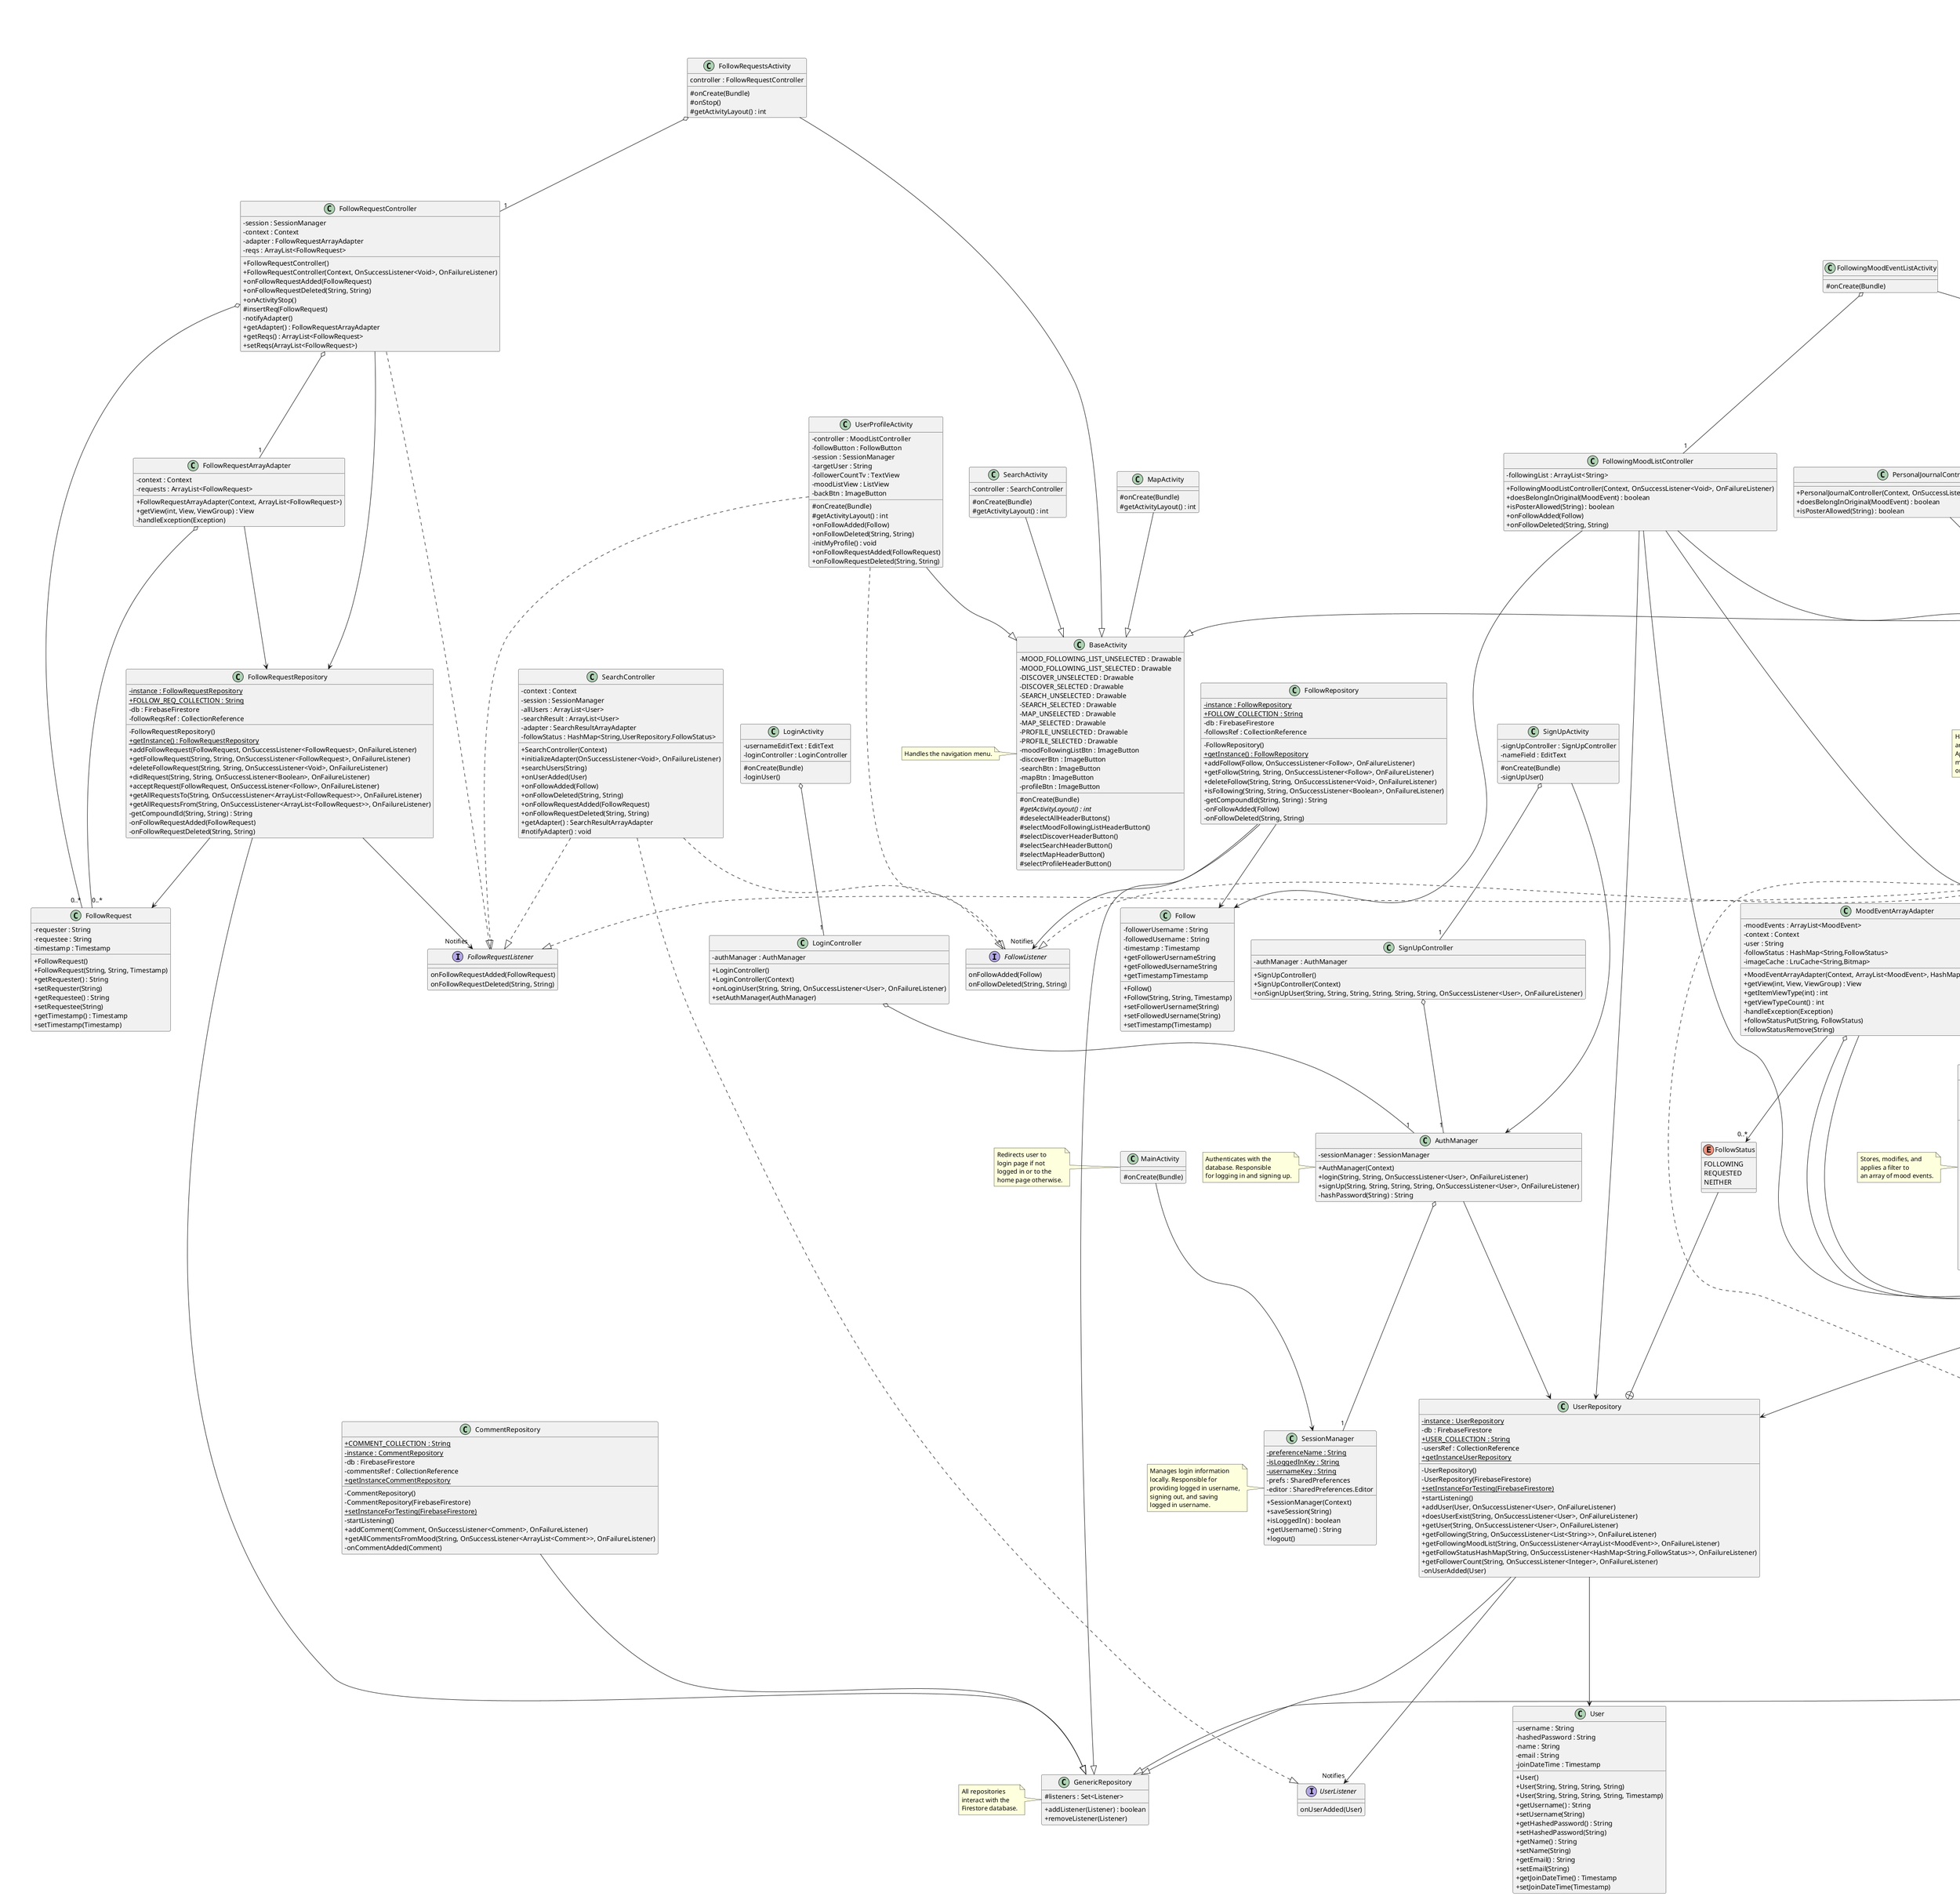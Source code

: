 @startuml
' left to right direction
skinparam classAttributeIconSize 0



' Controllers '

class AddMoodController {
    - loggedInUser : String
    - context : Context
    + AddMoodController()
    + AddMoodController(Context)
    + onSubmitMood(MoodEvent, Uri, OnSuccessListener<MoodEvent>, OnFailureListener)
    - getImageSize(Uri) : long
    + setLoggedInUser(String)
}

' TODO
class CommentController {
    - commenter : String
    - context : Context
    - commentArrayAdapter : CommentArrayAdapter
    - commentsList : ArrayList<Comment>
    - moodEventToComment : MoodEvent
    + CommentController()
    + CommentController(MoodEvent, Context, OnSuccessListener<Void>, OnFailureListener)
    + onCommentAdded(Comment)
    - notifyAdapter()
    + getAdapter() : CommentArrayAdapter
    + addComment(String)
}
CommentController ..|> CommentListener

class DiscoverController {
    + DiscoverController(Context, OnSuccessListener<Void>, OnFailureListener)
    + doesBelongInOriginal(MoodEvent) : boolean
    + isPosterAllowed(String) : boolean
}
DiscoverController --|> MoodListController

class FollowingMoodListController {
    - followingList : ArrayList<String>
    + FollowingMoodListController(Context, OnSuccessListener<Void>, OnFailureListener)
    + doesBelongInOriginal(MoodEvent) : boolean
    + isPosterAllowed(String) : boolean
    + onFollowAdded(Follow)
    + onFollowDeleted(String, String)
}
FollowingMoodListController --|> MoodListController

class FollowRequestController {
    - session : SessionManager
    - context : Context
    - adapter : FollowRequestArrayAdapter
    - reqs : ArrayList<FollowRequest>
    + FollowRequestController()
    + FollowRequestController(Context, OnSuccessListener<Void>, OnFailureListener)
    + onFollowRequestAdded(FollowRequest)
    + onFollowRequestDeleted(String, String)
    + onActivityStop()
    # insertReq(FollowRequest)
    - notifyAdapter()
    + getAdapter() : FollowRequestArrayAdapter
    + getReqs() : ArrayList<FollowRequest>
    + setReqs(ArrayList<FollowRequest>)
}
FollowRequestController ..|> FollowRequestListener

' TODO
class LocationController {
    - activity : Activity
    - fusedLocationProviderClient : FusedLocationProviderClient
    - permissionLauncher : ActivityResultLauncher<String>
    - locationCallback : LocationCallback
    + LocationController(Activity)
    + getCurrentLocation(LocationCallback)
    - fetchLocationInternal()
}

' TODO
class LocationMoodController {
    - session : SessionManager
    - userRepo : UserRepository
    - moodEventRepo : MoodEventRepository
    + LocationMoodController(Context)
    + getMoodEventsWithLocation(OnSuccessListener<ArrayList<MoodEvent>>, OnFailureListener)
    + getMoodEventsWithLocationAndFollowed(OnSuccessListener<ArrayList<MoodEvent>>, OnFailureListener)
    + getMoodEventWithin5kmFromUser( Location, OnSuccessListener<ArrayList<MoodEvent>>, OnFailureListener)
    - isWithin5km( MoodEvent, Location) : boolean
    - haversine(double, double, double, double) : double
}

class LoginController {
    - authManager : AuthManager
    + LoginController()
    + LoginController(Context)
    + onLoginUser(String, String, OnSuccessListener<User>, OnFailureListener)
    + setAuthManager(AuthManager)
}

class MoodHistoryController {
    - poster : String
    + MoodHistoryController(Context, String, OnSuccessListener<Void>, OnFailureListener)
    + doesBelongInOriginal(MoodEvent) : boolean
    + isPosterAllowed(String) : boolean
}
MoodHistoryController --|> MoodListController

class MoodListController {
    # context : Context
    # filter : MoodEventListFilter
    # originalMoodEventList : ArrayList<MoodEvent>
    # filteredMoodEventList : ArrayList<MoodEvent>
    # moodAdapter : MoodEventArrayAdapter
    # sessionManager : SessionManager
    + MoodListController(Context)
    # initializeArrayAdapter(ArrayList<MoodEvent>,HashMap<String,FollowStatus>)
    + {abstract} doesBelongInOriginal(MoodEventboolean
    + {abstract} isPosterAllowed(Stringboolean
    + saveFilter()
    + onFollowAdded(Follow)
    + onFollowDeleted(String, String)
    + onFollowRequestAdded(FollowRequest)
    + onFollowRequestDeleted(String, String)
    # shouldUpdateOnFollowStatusUpdate(String, String) : boolean
    + onMoodEventAdded(MoodEvent)
    + onMoodEventDeleted(String)
    + onMoodEventUpdated(MoodEvent)
    # insertMoodEventSortedDateTime(ArrayList<MoodEvent>,MoodEvent)
    # notifyAdapter()
    + getFilter() : MoodEventListFilter
    + getMoodAdapter() : MoodEventArrayAdapter
    + getFilteredMoodEvent(int) : MoodEvent
}
MoodListController ..|> MoodEventListener
MoodListController ..|> FollowListener
MoodListController ..|> FollowRequestListener

' TODO
class PersonalJournalController {
    + PersonalJournalController(Context, OnSuccessListener<Void>, OnFailureListener)
    + doesBelongInOriginal(MoodEvent) : boolean
    + isPosterAllowed(String) : boolean
}
PersonalJournalController --|> MoodListController

' TODO
class SearchController {
    - context : Context
    - session : SessionManager
    - allUsers : ArrayList<User>
    - searchResult : ArrayList<User>
    - adapter : SearchResultArrayAdapter
    - followStatus : HashMap<String,UserRepository.FollowStatus>
    + SearchController(Context)
    + initializeAdapter(OnSuccessListener<Void>, OnFailureListener)
    + searchUsers(String)
    + onUserAdded(User)
    + onFollowAdded(Follow)
    + onFollowDeleted(String, String)
    + onFollowRequestAdded(FollowRequest)
    + onFollowRequestDeleted(String, String)
    + getAdapter() : SearchResultArrayAdapter
    # notifyAdapter() : void
}
SearchController ..|> UserListener
SearchController ..|> FollowListener
SearchController ..|> FollowRequestListener

class SignUpController {
    - authManager : AuthManager
    + SignUpController()
    + SignUpController(Context)
    + onSignUpUser(String, String, String, String, String, String, OnSuccessListener<User>, OnFailureListener)
}

class UpdateOrDeleteMoodEventController {
    - session : SessionManager
    + UpdateOrDeleteMoodEventController(Context)
    + getPosterUsername() : String
    + onUpdateMoodEvent(MoodEvent, String, SocialSituation, OnSuccessListener<MoodEvent>, OnFailureListener)
    + onDeleteMoodEvent(MoodEvent, OnSuccessListener<String>, OnFailureListener)
}



' Models '

' TODO
class Comment {
    - id : String
    - moodEventId : String
    - timestamp : Timestamp
    - posterUsername : String
    - text : String
    + Comment()
    + getId() : String
    + setId(String)
    + getMoodEventId() : String
    + setMoodEventId(String)
    + getTimestamp() : Timestamp
    + setTimestamp(Timestamp)
    + getPosterUsername() : String
    + setPosterUsername(String)
    + getText() : String
    + setText(String)
}

enum Emotion {
    ANGER
    CONFUSION
    DISGUST
    FEAR
    HAPPINESS
    SADNESS
    SHAME
    SURPRISE
    LAUGHTER
}

class Follow {
    - followerUsername : String
    - followedUsername : String
    - timestamp : Timestamp
    + Follow()
    + Follow(String, String, Timestamp)
    + getFollowerUsernameString
    + setFollowerUsername(String)
    + getFollowedUsernameString
    + setFollowedUsername(String)
    + getTimestampTimestamp
    + setTimestamp(Timestamp)
}

class FollowRequest {
    - requester : String
    - requestee : String
    - timestamp : Timestamp
    + FollowRequest()
    + FollowRequest(String, String, Timestamp)
    + getRequester() : String
    + setRequester(String)
    + getRequestee() : String
    + setRequestee(String)
    + getTimestamp() : Timestamp
    + setTimestamp(Timestamp)
}

class MoodEvent {
    - id : String
    - creationDateTime : Timestamp
    - posterUsername : String
    - dateTime : Timestamp
    - emotion : Emotion
    - socialSituation : SocialSituation
    - trigger : String
    - text : String
    - reasonWhy : String
    - photoURL : String
    - location : GeoPoint
    + {static} CREATOR : Creator<MoodEvent>
    + MoodEvent()
    + MoodEvent(String, Timestamp, String, Timestamp, Emotion)
    # MoodEvent(Parcel)
    + getId() : String
    + setId(String)
    + getCreationDateTime() : Timestamp
    + setCreationDateTime(Timestamp)
    + getDateTime() : Timestamp
    + setDateTime(Timestamp)
    + getPosterUsername() : String
    + setPosterUsername(String)
    + getEmotion() : Emotion
    + setEmotion(Emotion)
    + getTrigger() : String
    + setTrigger(String)
    + getSocialSituation() : SocialSituation
    + setSocialSituation(SocialSituation)
    + getText() : String
    + setText(String)
    + getReasonWhy() : String
    + setReasonWhy(String)
    + getPhotoURL() : String
    + setPhotoURL(String)
    + getLocation() : GeoPoint
    + setLocation(GeoPoint)
    + describeContents() : int
 + writeToParcel(Parcel, int)
}

enum SocialSituation {
    ALONE
    ONE_OTHER
    TWO_OR_MORE_OTHERS
    CROWD
}

class User {
    - username : String
    - hashedPassword : String
    - name : String
    - email : String
    - joinDateTime : Timestamp
    + User()
    + User(String, String, String, String)
    + User(String, String, String, String, Timestamp)
    + getUsername() : String
    + setUsername(String)
    + getHashedPassword() : String
    + setHashedPassword(String)
    + getName() : String
    + setName(String)
    + getEmail() : String
    + setEmail(String)
    + getJoinDateTime() : Timestamp
    + setJoinDateTime(Timestamp)
}



' Repositories '

class GenericRepository {
    # listeners : Set<Listener>
    + addListener(Listener) : boolean
    + removeListener(Listener)
}

' TODO
class CommentRepository {
    + {static} COMMENT_COLLECTION : String
    - {static} instance : CommentRepository
    - db : FirebaseFirestore
    - commentsRef : CollectionReference
    - CommentRepository()
    - CommentRepository(FirebaseFirestore)
    + {static} getInstanceCommentRepository
    + {static} setInstanceForTesting(FirebaseFirestore)
    - startListening()
    + addComment(Comment, OnSuccessListener<Comment>, OnFailureListener)
    + getAllCommentsFromMood(String, OnSuccessListener<ArrayList<Comment>>, OnFailureListener)
    - onCommentAdded(Comment)
}
CommentRepository --|> GenericRepository

' TODO
interface CommentListener {
    onCommentAdded(Comment)
}

class MoodEventRepository {
    - {static} instance : MoodEventRepository
    + {static} MOOD_EVENT_COLLECTION : String
    + {static} MOOD_PHOTO_STORAGE_NAME : String
    - db : FirebaseFirestore
    - moodEventRef : CollectionReference
    - MoodEventRepository()
    + {static} getInstance() : MoodEventRepository
    + addMoodEvent(MoodEvent, OnSuccessListener<MoodEvent>, OnFailureListener)
    + getMoodEvent(String, OnSuccessListener<MoodEvent>, OnFailureListener)
    + updateMoodEvent(MoodEvent, OnSuccessListener<MoodEvent>, OnFailureListener)
    + deleteMoodEvent(String, OnSuccessListener<String>, OnFailureListener)
    + getAllMoodEvents(OnSuccessListener<ArrayList<MoodEvent>>, OnFailureListener)
    + getAllMoodEventsFrom(String, OnSuccessListener<ArrayList<MoodEvent>>, OnFailureListener)
    + uploadAndAttachImage(MoodEvent, Uri, OnSuccessListener<MoodEvent>, OnFailureListener)
    + downloadImage(String, OnSuccessListener<Bitmap>, OnFailureListener)
    - onMoodEventAdded(MoodEvent)
    - onMoodEventUpdated(MoodEvent)
    - onMoodEventDeleted(String)
}
MoodEventRepository --|> GenericRepository

interface MoodEventListener {
    onMoodEventAdded(MoodEvent)
    onMoodEventUpdated(MoodEvent)
    onMoodEventDeleted(String)
}

class UserRepository {
    - {static} instance : UserRepository
    - db : FirebaseFirestore
    + {static} USER_COLLECTION : String
    - usersRef : CollectionReference
    - UserRepository()
    - UserRepository(FirebaseFirestore)
    + {static} getInstanceUserRepository
    + {static} setInstanceForTesting(FirebaseFirestore)
    + startListening()
    + addUser(User, OnSuccessListener<User>, OnFailureListener)
    + doesUserExist(String, OnSuccessListener<User>, OnFailureListener)
    + getUser(String, OnSuccessListener<User>, OnFailureListener)
    + getFollowing(String, OnSuccessListener<List<String>>, OnFailureListener)
    + getFollowingMoodList(String, OnSuccessListener<ArrayList<MoodEvent>>, OnFailureListener)
    + getFollowStatusHashMap(String, OnSuccessListener<HashMap<String,FollowStatus>>, OnFailureListener)
    + getFollowerCount(String, OnSuccessListener<Integer>, OnFailureListener)
    - onUserAdded(User)
}
UserRepository --|> GenericRepository

interface UserListener {
    onUserAdded(User)
}

enum FollowStatus {
    FOLLOWING
    REQUESTED
    NEITHER
}
FollowStatus --+ UserRepository

class FollowRepository {
    - {static} instance : FollowRepository
    + {static} FOLLOW_COLLECTION : String
    - db : FirebaseFirestore
    - followsRef : CollectionReference
    - FollowRepository()
    + {static} getInstance() : FollowRepository
    + addFollow(Follow, OnSuccessListener<Follow>, OnFailureListener)
    + getFollow(String, String, OnSuccessListener<Follow>, OnFailureListener)
    + deleteFollow(String, String, OnSuccessListener<Void>, OnFailureListener)
    + isFollowing(String, String, OnSuccessListener<Boolean>, OnFailureListener)
    - getCompoundId(String, String) : String
    - onFollowAdded(Follow)
    - onFollowDeleted(String, String)
}
FollowRepository --|> GenericRepository

interface FollowListener {
    onFollowAdded(Follow)
    onFollowDeleted(String, String)
}

class FollowRequestRepository {
    - {static} instance : FollowRequestRepository
    + {static} FOLLOW_REQ_COLLECTION : String
    - db : FirebaseFirestore
    - followReqsRef : CollectionReference
    - FollowRequestRepository()
    + {static} getInstance() : FollowRequestRepository
    + addFollowRequest(FollowRequest, OnSuccessListener<FollowRequest>, OnFailureListener)
    + getFollowRequest(String, String, OnSuccessListener<FollowRequest>, OnFailureListener)
    + deleteFollowRequest(String, String, OnSuccessListener<Void>, OnFailureListener)
    + didRequest(String, String, OnSuccessListener<Boolean>, OnFailureListener)
    + acceptRequest(FollowRequest, OnSuccessListener<Follow>, OnFailureListener)
    + getAllRequestsTo(String, OnSuccessListener<ArrayList<FollowRequest>>, OnFailureListener)
    + getAllRequestsFrom(String, OnSuccessListener<ArrayList<FollowRequest>>, OnFailureListener)
    - getCompoundId(String, String) : String
    - onFollowRequestAdded(FollowRequest)
    - onFollowRequestDeleted(String, String)
}
FollowRequestRepository --|> GenericRepository

interface FollowRequestListener {
    onFollowRequestAdded(FollowRequest)
    onFollowRequestDeleted(String, String)
}


' Services '

class AuthManager {
    - sessionManager : SessionManager
    + AuthManager(Context)
    + login(String, String, OnSuccessListener<User>, OnFailureListener)
    + signUp(String, String, String, String, OnSuccessListener<User>, OnFailureListener)
    - hashPassword(String) : String
}

class SessionManager {
    - {static} preferenceName : String
    - {static} isLoggedInKey : String
    - {static} usernameKey : String
    - prefs : SharedPreferences
    - editor : SharedPreferences.Editor
    + SessionManager(Context)
    + saveSession(String)
    + isLoggedIn() : boolean
    + getUsername() : String
    + logout()
}



' Utils '

' TODO
class CommentArrayAdapter {
    - context : Context
    - commentsForMoodEvent : ArrayList<Comment>
    + CommentArrayAdapter(Context, ArrayList<Comment>)
    + getView(int, View, ViewGroup) : View
}

' TODO
class FollowButton {
    - context : Context
    - loggedInUser : String
    - profileUser : String
    - followStatus : UserRepository.FollowStatus
    + FollowButton(Context, AttributeSet)
    + initialize(String, UserRepository.FollowStatus)
    - setStyles()
    - onClick(View)
    + hide()
    - handleException(Exception)
    + setFollowStatus(UserRepository.FollowStatus)
    + getFollowStatus() : UserRepository.FollowStatus
}

class FollowRequestArrayAdapter {
    - context : Context
    - requests : ArrayList<FollowRequest>
    + FollowRequestArrayAdapter(Context, ArrayList<FollowRequest>)
    + getView(int, View, ViewGroup) : View
    - handleException(Exception)
}

class GenericTextWatcher {
    ' TODO
}

class MoodEventArrayAdapter {
    - moodEvents : ArrayList<MoodEvent>
    - context : Context
    - user : String
    - followStatus : HashMap<String,FollowStatus>
    - imageCache : LruCache<String,Bitmap>
    + MoodEventArrayAdapter(Context, ArrayList<MoodEvent>, HashMap<String,FollowStatus>)
    + getView(int, View, ViewGroup) : View
    + getItemViewType(int) : int
    + getViewTypeCount() : int
    - handleException(Exception)
    + followStatusPut(String, FollowStatus)
    + followStatusRemove(String)
}

class MoodEventListFilter {
    - minDateTime : Timestamp
    - maxDateTime : Timestamp
    - emotion : Emotion
    - reasonWhyTextKeyword : String
    + MoodEventListFilter()
    + MoodEventListFilter(Timestamp, Timestamp, Emotion, String)
    + applyFilter(ArrayList<MoodEvent>) : ArrayList<MoodEvent>
    + wouldBeFiltered(MoodEvent) : boolean
    + getMinDateTime() : Timestamp
    + setMinDateTime(Timestamp)
    + clearMinDateTime()
    + getMaxDateTime() : Timestamp
    + setMaxDateTime(Timestamp)
    + clearMaxDateTime()
    + getEmotion() : Emotion
    + setEmotion(Emotion)
    + clearEmotion()
    + getReasonWhyTextKeyword() : String
    + setReasonWhyTextKeyword(String)
    + clearReasonWhyKeyword()
}

' TODO
class SearchResultArrayAdapter {
    - context : Context
    - users : ArrayList<User>
    - followStatus : HashMap<String,UserRepository.FollowStatus>
    - emotionCache : HashMap<String,Emotion>
    + SearchResultArrayAdapter(Context, ArrayList<User>, HashMap<String,UserRepository.FollowStatus>)
    + getView(int, View, ViewGroup) : View
    + followStatusPut(String, UserRepository.FollowStatus)
}



' Views '

class MainActivity {
    # onCreate(Bundle)
}

class LoginActivity {
    - usernameEditText : EditText
    - loginController : LoginController
    # onCreate(Bundle)
    - loginUser()
}

class BaseActivity {
    - MOOD_FOLLOWING_LIST_UNSELECTED : Drawable
    - MOOD_FOLLOWING_LIST_SELECTED : Drawable
    - DISCOVER_UNSELECTED : Drawable
    - DISCOVER_SELECTED : Drawable
    - SEARCH_UNSELECTED : Drawable
    - SEARCH_SELECTED : Drawable
    - MAP_UNSELECTED : Drawable
    - MAP_SELECTED : Drawable
    - PROFILE_UNSELECTED : Drawable
    - PROFILE_SELECTED : Drawable
    - moodFollowingListBtn : ImageButton
    - discoverBtn : ImageButton
    - searchBtn : ImageButton
    - mapBtn : ImageButton
    - profileBtn : ImageButton
    # onCreate(Bundle)
    # {abstract} getActivityLayout() : int
    # deselectAllHeaderButtons()
    # selectMoodFollowingListHeaderButton()
    # selectDiscoverHeaderButton()
    # selectSearchHeaderButton()
    # selectMapHeaderButton()
    # selectProfileHeaderButton()
}

class FollowRequestsActivity {
    controller : FollowRequestController
    # onCreate(Bundle)
    # onStop()
    # getActivityLayout() : int
}
FollowRequestsActivity --|> BaseActivity

' TODO: Update
class UpdateOrDeleteMoodEventActivity {
    SELECT_PICTURE : int
    IVPreviewImage : ImageView
    - addMoodController : AddMoodController
    - spinnerMood : Spinner
    - spinnerSocial : Spinner
    - checkShareLocation : CheckBox
    - editTextUpdateTextExplanation : EditText
    - datePicked : TextView
    - updateOrDeleteMoodEventController : UpdateOrDeleteMoodEventController
    # onCreate(Bundle)
    - onUpdateMoodEvent(MoodEvent, String)
    - onDeleteMoodEvent(MoodEvent)
    - showDatePickerDialog(EditText)
}

' TODO: Remove
class MyProfileActivity {
    logout : Button
    followRequests : Button
    followingMoodListButton : ImageButton
    addButton : ImageButton
    # onCreate(Bundle)
    - onAddButtonClick()
    - onLogoutButtonClick()
    - onFollowRequests()
    # getActivityLayout() : int
}

class MoodAddActivity {
    - addMoodController : AddMoodController
    - spinnerMood : Spinner
    - spinnerSocial : Spinner
    - checkShareLocation : CheckBox
    - etReasonWhyText : EditText
    - etExplanation : EditText
    - datePicked : EditText
    - selectedImageUri : Uri
    SELECT_PICTURE : int
    IVPreviewImage : ImageView
    # onCreate(Bundle)
    - showDatePickerDialog(EditText)
    - images()
    + onActivityResult(int, int, Intent)
}

class MoodHistoryActivity {
    - user : String
    # onCreate(Bundle)
    + getUser() : String
}
MoodHistoryActivity --|> MoodListActivity

class SignUpActivity {
    - signUpController : SignUpController
    - nameField : EditText
    # onCreate(Bundle)
    - signUpUser()
}

' TODO: Update
class MapActivity {
    # onCreate(Bundle)
    # getActivityLayout() : int
}
MapActivity --|> BaseActivity

class FollowingMoodEventListActivity {
    # onCreate(Bundle)
}
FollowingMoodEventListActivity --|> MoodListActivity

class DiscoverActivity {
    # onCreate(Bundle)
}
DiscoverActivity --|> MoodListActivity

class MoodListActivity {
    # controller : MoodListController
    # moodListView : ListView
    # onCreate(Bundle)
    - initializeMinDateFilter()
    - initializeMaxDateFilter()
    - initializeEmotionSpinner()
    - initializeReasonWhyKeywordFilter()
    - showDatePickerDialog(Timestamp, OnDateSetListener)
    # onMoodClick(MoodEvent, String)
    # initializeMoodClick()
    # getActivityLayout() : int
    # handleException(Exception)
}
MoodListActivity --|> BaseActivity

' TODO
class EnhancedMoodActivity {
    - imageCache : LruCache<String,Bitmap>
    - border : LinearLayout
    - location : GeoPoint
    - backButton : ImageButton
    - commentButton : Button
    - posterUsername : TextView
    - emoticon : TextView
    - dateTime : TextView
    - controller : CommentController
    - locationTextView : TextView
    - socialSituation : TextView
    - moodText : TextView
    - editButton : ImageButton
    - sessionManager : SessionManager
    - photoImgView : ImageView
    - newComment : EditText
    - moodEventId : String
    - currentMoodEvent : MoodEvent
    # onCreate(Bundle)
    - handleException(Exception)
    # onResume()
    - setUI() 
}

' TODO
class PersonalJournalActivity{
    # onCreate(Bundle)
}
PersonalJournalActivity --|> MoodListActivity

' TODO
class SearchActivity {
    - controller : SearchController
    # onCreate(Bundle)
    # getActivityLayout() : int
}
SearchActivity --|> BaseActivity

' TODO
class UserProfileActivity {
    - controller : MoodListController
    - followButton : FollowButton
    - session : SessionManager
    - targetUser : String
    - followerCountTv : TextView
    - moodListView : ListView
    - backBtn : ImageButton
    # onCreate(Bundle)
    # getActivityLayout() : int
    + onFollowAdded(Follow)
    + onFollowDeleted(String, String)
    - initMyProfile() : void
    + onFollowRequestAdded(FollowRequest)
    + onFollowRequestDeleted(String, String)
}
UserProfileActivity ..|> FollowListener
UserProfileActivity ..|> FollowRequestListener
UserProfileActivity --|> BaseActivity




' Controllers '
AddMoodController --> MoodEvent
AddMoodController --> MoodEventRepository
DiscoverController --> MoodEvent
DiscoverController --> MoodEventRepository
DiscoverController --> UserRepository
FollowingMoodListController --> MoodEvent
FollowingMoodListController --> MoodEventRepository
FollowingMoodListController --> UserRepository
FollowingMoodListController --> Follow
FollowRequestController o-- "1" FollowRequestArrayAdapter
FollowRequestController o-- "0..*" FollowRequest
FollowRequestController --> FollowRequestRepository
LoginController o-- "1" AuthManager
MoodHistoryController --> MoodEvent
MoodHistoryController --> MoodEventRepository
MoodListController o-- "1" MoodEventListFilter
MoodListController o-- "0..*" MoodEvent
MoodListController o-- "1" MoodEventArrayAdapter
MoodListController --> MoodEventRepository
SignUpController o-- "1" AuthManager
UpdateOrDeleteMoodEventController --> MoodEvent
UpdateOrDeleteMoodEventController --> MoodEventRepository


' Models '
MoodEvent o-- "1" Emotion
MoodEvent o-- "1" SocialSituation

' Repositories '
FollowRepository --> Follow
FollowRepository --> "Notifies" FollowListener
FollowRequestRepository --> FollowRequest
FollowRequestRepository --> "Notifies" FollowRequestListener
MoodEventRepository --> MoodEvent
MoodEventRepository --> "Notifies" MoodEventListener
UserRepository --> User
UserRepository --> "Notifies" UserListener

' Services '
AuthManager o-- "1" SessionManager
AuthManager --> UserRepository

' Utils '
FollowRequestArrayAdapter o-- "0..*" FollowRequest
FollowRequestArrayAdapter --> FollowRequestRepository
MoodEventArrayAdapter o-- "0..*" MoodEvent
MoodEventArrayAdapter --> "0..*" FollowStatus
MoodEventArrayAdapter --> MoodEvent
MoodEventArrayAdapter --> MoodEventRepository
MoodEventListFilter o-- "1" Emotion
MoodEventListFilter --> "0..*" MoodEvent

' Views '
DiscoverActivity o-- "1" DiscoverController
FollowingMoodEventListActivity o-- "1" FollowingMoodListController
FollowRequestsActivity o-- "1" FollowRequestController
LoginActivity o-- "1" LoginController
MainActivity --> SessionManager
MoodAddActivity o-- "1" AddMoodController
MoodAddActivity --> MoodEvent
MoodHistoryActivity o-- "1" MoodHistoryController
MoodListActivity o-- "1" MoodListController
MoodListActivity --> MoodEvent
SignUpActivity o-- "1" SignUpController
SignUpActivity --> AuthManager
UpdateOrDeleteMoodEventActivity o-- "1" UpdateOrDeleteMoodEventController
UpdateOrDeleteMoodEventActivity --> MoodEvent



' Notes '
note left of GenericRepository : All repositories\ninteract with the\nFirestore database.
note left of BaseActivity : Handles the navigation menu.
note left of AuthManager : Authenticates with the\ndatabase. Responsible\nfor logging in and signing up.
note left of SessionManager : Manages login information\nlocally. Responsible for\nproviding logged in username,\nsigning out, and saving\nlogged in username.
note left of MoodListActivity : Shows any list\nof mood events.
note left of MoodListController : Handles mood event\narrays for MoodListActivity.\nApplies filters, requests\nmood events, updates\non changes, etc.
note left of MainActivity : Redirects user to\nlogin page if not\nlogged in or to the\nhome page otherwise.
note left of MoodEventListFilter : Stores, modifies, and\napplies a filter to\nan array of mood events.

@enduml